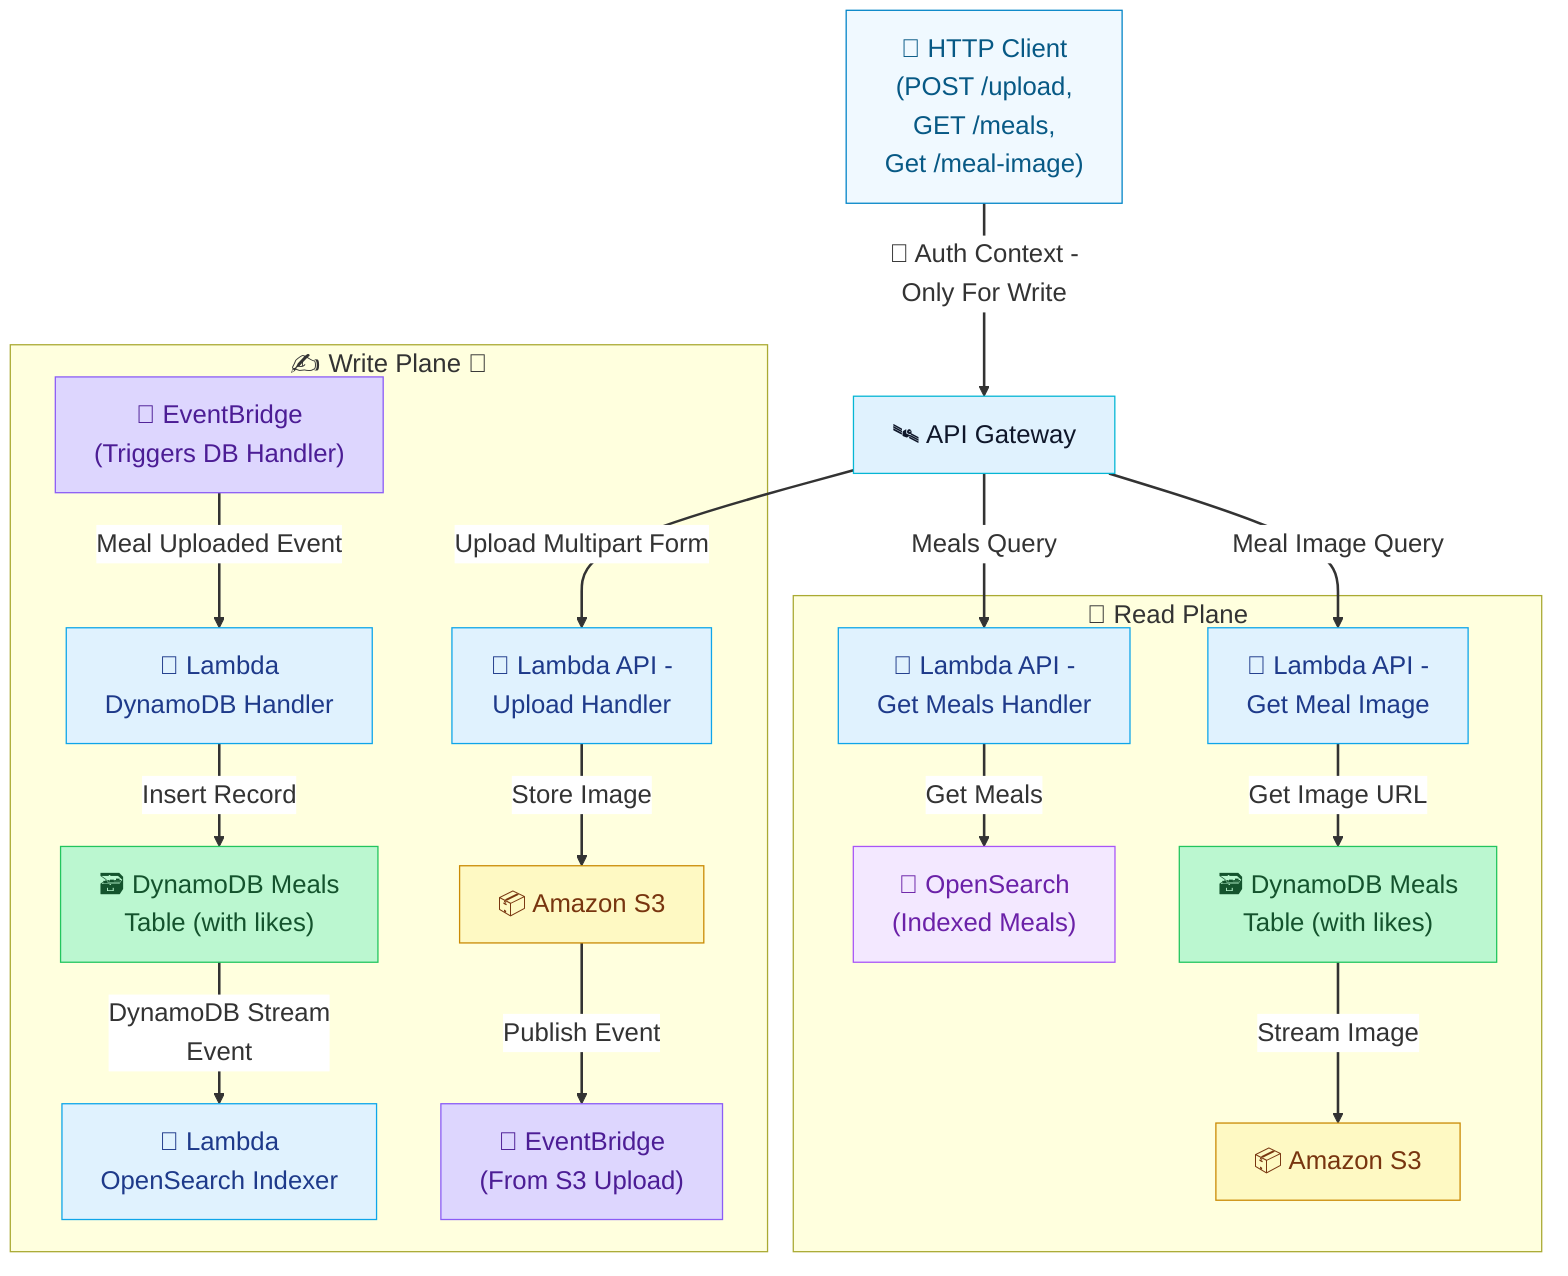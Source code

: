 %%{init: {"theme": "default", "themeVariables": { "fontSize": "20px", "primaryColor": "#E0F2FE", "edgeLabelBackground":"#ffffff"}}}%%
flowchart TD

  A["📨 HTTP Client<br/>(POST /upload,<br/>GET /meals,<br/>Get /meal-image)"]:::client
  Y["🛰️ API Gateway"]:::apigw

  %% Write Plane
  subgraph WRITE["✍️ Write Plane 🔐"]
    B["📡 Lambda API -<br/>Upload Handler"]:::lambda
    C["📦 Amazon S3"]:::s3
    D["🧩 EventBridge<br/>(From S3 Upload)"]:::event
    E["🧩 EventBridge<br/>(Triggers DB Handler)"]:::event
    F["📡 Lambda<br/>DynamoDB Handler"]:::lambda
    G["🗃️ DynamoDB Meals<br/>Table (with likes)"]:::ddb
    H["🔎 Lambda<br/>OpenSearch Indexer"]:::lambda
  end

  %% Read Plane
  subgraph READ["📖 Read Plane"]
    R1["📡 Lambda API -<br/>Get Meals Handler"]:::lambda
    R2["🔎 OpenSearch<br/>(Indexed Meals)"]:::search

    R3["📡 Lambda API -<br/>Get Meal Image"]:::lambda
    R4["🗃️ DynamoDB Meals<br/>Table (with likes)"]:::ddb
    R5["📦 Amazon S3"]:::s3
  end

  %% Client routes
  A -->|🔐 Auth Context -<br/>Only For Write| Y
  Y -->|Upload Multipart Form| B
  Y -->|Meals Query| R1
  Y -->|Meal Image Query| R3
  R1 -->|Get Meals| R2
  R3 -->|Get Image URL| R4
  R4 -->|Stream Image| R5

  %% Write flow
  B -->|Store Image| C
  C -->|Publish Event| D
  E -->|Meal Uploaded Event| F
  F -->|Insert Record| G
  G -->|DynamoDB Stream<br/>Event| H

  %% Class styles
  classDef client fill:#F0F9FF,stroke:#0284C7,color:#075985;
  classDef apigw fill:#E0F2FE,stroke:#06B6D4,color:#0F172A;
  classDef lambda fill:#E0F2FE,stroke:#0EA5E9,color:#1E3A8A;
  classDef s3 fill:#FEF9C3,stroke:#CA8A04,color:#78350F;
  classDef event fill:#DDD6FE,stroke:#8B5CF6,color:#4C1D95;
  classDef ddb fill:#BBF7D0,stroke:#22C55E,color:#14532D;
  classDef search fill:#F3E8FF,stroke:#A855F7,color:#6B21A8;

  linkStyle default stroke-width:2px,fill:none;